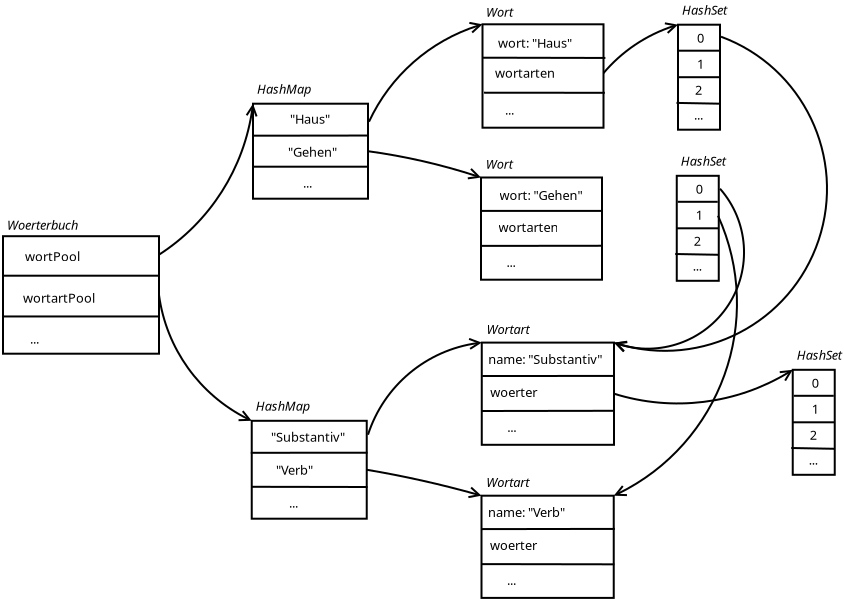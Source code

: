 <?xml version="1.0" encoding="UTF-8"?>
<dia:diagram xmlns:dia="http://www.lysator.liu.se/~alla/dia/">
  <dia:layer name="Background" visible="true">
    <dia:group>
      <dia:object type="Standard - Box" version="0" id="O0">
        <dia:attribute name="obj_pos">
          <dia:point val="2.6,13.746"/>
        </dia:attribute>
        <dia:attribute name="obj_bb">
          <dia:rectangle val="2.55,13.696;10.45,19.671"/>
        </dia:attribute>
        <dia:attribute name="elem_corner">
          <dia:point val="2.6,13.746"/>
        </dia:attribute>
        <dia:attribute name="elem_width">
          <dia:real val="7.8"/>
        </dia:attribute>
        <dia:attribute name="elem_height">
          <dia:real val="5.875"/>
        </dia:attribute>
        <dia:attribute name="show_background">
          <dia:boolean val="true"/>
        </dia:attribute>
      </dia:object>
      <dia:object type="Standard - Text" version="0" id="O1">
        <dia:attribute name="obj_pos">
          <dia:point val="3.7,14.996"/>
        </dia:attribute>
        <dia:attribute name="obj_bb">
          <dia:rectangle val="3.7,14.346;6.4,15.346"/>
        </dia:attribute>
        <dia:attribute name="text">
          <dia:composite type="text">
            <dia:attribute name="string">
              <dia:string>#wortPool#</dia:string>
            </dia:attribute>
            <dia:attribute name="font">
              <dia:font family="sans" style="0" name="Helvetica"/>
            </dia:attribute>
            <dia:attribute name="height">
              <dia:real val="0.8"/>
            </dia:attribute>
            <dia:attribute name="pos">
              <dia:point val="3.7,14.996"/>
            </dia:attribute>
            <dia:attribute name="color">
              <dia:color val="#000000"/>
            </dia:attribute>
            <dia:attribute name="alignment">
              <dia:enum val="0"/>
            </dia:attribute>
          </dia:composite>
        </dia:attribute>
      </dia:object>
      <dia:object type="Standard - Text" version="0" id="O2">
        <dia:attribute name="obj_pos">
          <dia:point val="3.6,17.071"/>
        </dia:attribute>
        <dia:attribute name="obj_bb">
          <dia:rectangle val="3.6,16.421;7.2,17.421"/>
        </dia:attribute>
        <dia:attribute name="text">
          <dia:composite type="text">
            <dia:attribute name="string">
              <dia:string>#wortartPool#</dia:string>
            </dia:attribute>
            <dia:attribute name="font">
              <dia:font family="sans" style="0" name="Helvetica"/>
            </dia:attribute>
            <dia:attribute name="height">
              <dia:real val="0.8"/>
            </dia:attribute>
            <dia:attribute name="pos">
              <dia:point val="3.6,17.071"/>
            </dia:attribute>
            <dia:attribute name="color">
              <dia:color val="#000000"/>
            </dia:attribute>
            <dia:attribute name="alignment">
              <dia:enum val="0"/>
            </dia:attribute>
          </dia:composite>
        </dia:attribute>
      </dia:object>
      <dia:object type="Standard - Text" version="0" id="O3">
        <dia:attribute name="obj_pos">
          <dia:point val="2.8,13.421"/>
        </dia:attribute>
        <dia:attribute name="obj_bb">
          <dia:rectangle val="2.8,12.771;6.7,13.771"/>
        </dia:attribute>
        <dia:attribute name="text">
          <dia:composite type="text">
            <dia:attribute name="string">
              <dia:string>#Woerterbuch#</dia:string>
            </dia:attribute>
            <dia:attribute name="font">
              <dia:font family="sans" style="8" name="Helvetica"/>
            </dia:attribute>
            <dia:attribute name="height">
              <dia:real val="0.8"/>
            </dia:attribute>
            <dia:attribute name="pos">
              <dia:point val="2.8,13.421"/>
            </dia:attribute>
            <dia:attribute name="color">
              <dia:color val="#000000"/>
            </dia:attribute>
            <dia:attribute name="alignment">
              <dia:enum val="0"/>
            </dia:attribute>
          </dia:composite>
        </dia:attribute>
      </dia:object>
      <dia:object type="Standard - Line" version="0" id="O4">
        <dia:attribute name="obj_pos">
          <dia:point val="2.65,15.721"/>
        </dia:attribute>
        <dia:attribute name="obj_bb">
          <dia:rectangle val="2.6,15.671;10.45,15.771"/>
        </dia:attribute>
        <dia:attribute name="conn_endpoints">
          <dia:point val="2.65,15.721"/>
          <dia:point val="10.4,15.721"/>
        </dia:attribute>
        <dia:attribute name="numcp">
          <dia:int val="1"/>
        </dia:attribute>
      </dia:object>
      <dia:object type="Standard - Line" version="0" id="O5">
        <dia:attribute name="obj_pos">
          <dia:point val="2.55,17.759"/>
        </dia:attribute>
        <dia:attribute name="obj_bb">
          <dia:rectangle val="2.5,17.709;10.4,17.809"/>
        </dia:attribute>
        <dia:attribute name="conn_endpoints">
          <dia:point val="2.55,17.759"/>
          <dia:point val="10.35,17.759"/>
        </dia:attribute>
        <dia:attribute name="numcp">
          <dia:int val="1"/>
        </dia:attribute>
      </dia:object>
      <dia:object type="Standard - Text" version="0" id="O6">
        <dia:attribute name="obj_pos">
          <dia:point val="3.95,19.121"/>
        </dia:attribute>
        <dia:attribute name="obj_bb">
          <dia:rectangle val="3.95,18.471;4.55,19.471"/>
        </dia:attribute>
        <dia:attribute name="text">
          <dia:composite type="text">
            <dia:attribute name="string">
              <dia:string>#...#</dia:string>
            </dia:attribute>
            <dia:attribute name="font">
              <dia:font family="sans" style="0" name="Helvetica"/>
            </dia:attribute>
            <dia:attribute name="height">
              <dia:real val="0.8"/>
            </dia:attribute>
            <dia:attribute name="pos">
              <dia:point val="3.95,19.121"/>
            </dia:attribute>
            <dia:attribute name="color">
              <dia:color val="#000000"/>
            </dia:attribute>
            <dia:attribute name="alignment">
              <dia:enum val="0"/>
            </dia:attribute>
          </dia:composite>
        </dia:attribute>
      </dia:object>
    </dia:group>
    <dia:object type="Standard - Box" version="0" id="O7">
      <dia:attribute name="obj_pos">
        <dia:point val="15.1,7.121"/>
      </dia:attribute>
      <dia:attribute name="obj_bb">
        <dia:rectangle val="15.05,7.071;20.9,11.921"/>
      </dia:attribute>
      <dia:attribute name="elem_corner">
        <dia:point val="15.1,7.121"/>
      </dia:attribute>
      <dia:attribute name="elem_width">
        <dia:real val="5.75"/>
      </dia:attribute>
      <dia:attribute name="elem_height">
        <dia:real val="4.75"/>
      </dia:attribute>
      <dia:attribute name="show_background">
        <dia:boolean val="true"/>
      </dia:attribute>
    </dia:object>
    <dia:object type="Standard - Line" version="0" id="O8">
      <dia:attribute name="obj_pos">
        <dia:point val="15.05,8.721"/>
      </dia:attribute>
      <dia:attribute name="obj_bb">
        <dia:rectangle val="15.0,8.663;20.933,8.771"/>
      </dia:attribute>
      <dia:attribute name="conn_endpoints">
        <dia:point val="15.05,8.721"/>
        <dia:point val="20.883,8.713"/>
      </dia:attribute>
      <dia:attribute name="numcp">
        <dia:int val="1"/>
      </dia:attribute>
    </dia:object>
    <dia:object type="Standard - Line" version="0" id="O9">
      <dia:attribute name="obj_pos">
        <dia:point val="15.1,10.271"/>
      </dia:attribute>
      <dia:attribute name="obj_bb">
        <dia:rectangle val="15.05,10.221;20.9,10.321"/>
      </dia:attribute>
      <dia:attribute name="conn_endpoints">
        <dia:point val="15.1,10.271"/>
        <dia:point val="20.85,10.271"/>
      </dia:attribute>
      <dia:attribute name="numcp">
        <dia:int val="1"/>
      </dia:attribute>
    </dia:object>
    <dia:object type="Standard - Text" version="0" id="O10">
      <dia:attribute name="obj_pos">
        <dia:point val="15.3,6.621"/>
      </dia:attribute>
      <dia:attribute name="obj_bb">
        <dia:rectangle val="15.3,5.971;18,6.971"/>
      </dia:attribute>
      <dia:attribute name="text">
        <dia:composite type="text">
          <dia:attribute name="string">
            <dia:string>#HashMap#</dia:string>
          </dia:attribute>
          <dia:attribute name="font">
            <dia:font family="sans" style="8" name="Helvetica"/>
          </dia:attribute>
          <dia:attribute name="height">
            <dia:real val="0.8"/>
          </dia:attribute>
          <dia:attribute name="pos">
            <dia:point val="15.3,6.621"/>
          </dia:attribute>
          <dia:attribute name="color">
            <dia:color val="#000000"/>
          </dia:attribute>
          <dia:attribute name="alignment">
            <dia:enum val="0"/>
          </dia:attribute>
        </dia:composite>
      </dia:attribute>
    </dia:object>
    <dia:object type="Standard - Arc" version="0" id="O11">
      <dia:attribute name="obj_pos">
        <dia:point val="10.4,14.671"/>
      </dia:attribute>
      <dia:attribute name="obj_bb">
        <dia:rectangle val="10.331,6.815;15.551,14.74"/>
      </dia:attribute>
      <dia:attribute name="conn_endpoints">
        <dia:point val="10.4,14.671"/>
        <dia:point val="15.1,7.121"/>
      </dia:attribute>
      <dia:attribute name="curve_distance">
        <dia:real val="1.0"/>
      </dia:attribute>
      <dia:attribute name="end_arrow">
        <dia:enum val="1"/>
      </dia:attribute>
      <dia:attribute name="end_arrow_length">
        <dia:real val="0.5"/>
      </dia:attribute>
      <dia:attribute name="end_arrow_width">
        <dia:real val="0.5"/>
      </dia:attribute>
      <dia:connections>
        <dia:connection handle="1" to="O7" connection="0"/>
      </dia:connections>
    </dia:object>
    <dia:object type="Standard - Arc" version="0" id="O12">
      <dia:attribute name="obj_pos">
        <dia:point val="20.85,9.496"/>
      </dia:attribute>
      <dia:attribute name="obj_bb">
        <dia:rectangle val="20.79,9.436;26.662,11.31"/>
      </dia:attribute>
      <dia:attribute name="conn_endpoints">
        <dia:point val="20.85,9.496"/>
        <dia:point val="26.5,10.811"/>
      </dia:attribute>
      <dia:attribute name="curve_distance">
        <dia:real val="-0.136"/>
      </dia:attribute>
      <dia:attribute name="end_arrow">
        <dia:enum val="1"/>
      </dia:attribute>
      <dia:attribute name="end_arrow_length">
        <dia:real val="0.5"/>
      </dia:attribute>
      <dia:attribute name="end_arrow_width">
        <dia:real val="0.5"/>
      </dia:attribute>
      <dia:connections>
        <dia:connection handle="0" to="O7" connection="4"/>
      </dia:connections>
    </dia:object>
    <dia:object type="Standard - Arc" version="0" id="O13">
      <dia:attribute name="obj_pos">
        <dia:point val="20.9,8.021"/>
      </dia:attribute>
      <dia:attribute name="obj_bb">
        <dia:rectangle val="20.829,2.739;26.939,8.092"/>
      </dia:attribute>
      <dia:attribute name="conn_endpoints">
        <dia:point val="20.9,8.021"/>
        <dia:point val="26.575,3.151"/>
      </dia:attribute>
      <dia:attribute name="curve_distance">
        <dia:real val="-0.811"/>
      </dia:attribute>
      <dia:attribute name="end_arrow">
        <dia:enum val="1"/>
      </dia:attribute>
      <dia:attribute name="end_arrow_length">
        <dia:real val="0.5"/>
      </dia:attribute>
      <dia:attribute name="end_arrow_width">
        <dia:real val="0.5"/>
      </dia:attribute>
      <dia:connections>
        <dia:connection handle="1" to="O19" connection="0"/>
      </dia:connections>
    </dia:object>
    <dia:object type="Standard - Arc" version="0" id="O14">
      <dia:attribute name="obj_pos">
        <dia:point val="10.4,16.684"/>
      </dia:attribute>
      <dia:attribute name="obj_bb">
        <dia:rectangle val="10.33,16.614;15.47,23.313"/>
      </dia:attribute>
      <dia:attribute name="conn_endpoints">
        <dia:point val="10.4,16.684"/>
        <dia:point val="15.037,22.976"/>
      </dia:attribute>
      <dia:attribute name="curve_distance">
        <dia:real val="1"/>
      </dia:attribute>
      <dia:attribute name="end_arrow">
        <dia:enum val="1"/>
      </dia:attribute>
      <dia:attribute name="end_arrow_length">
        <dia:real val="0.5"/>
      </dia:attribute>
      <dia:attribute name="end_arrow_width">
        <dia:real val="0.5"/>
      </dia:attribute>
    </dia:object>
    <dia:object type="Standard - Text" version="0" id="O15">
      <dia:attribute name="obj_pos">
        <dia:point val="16.95,8.121"/>
      </dia:attribute>
      <dia:attribute name="obj_bb">
        <dia:rectangle val="16.95,7.471;19.05,8.471"/>
      </dia:attribute>
      <dia:attribute name="text">
        <dia:composite type="text">
          <dia:attribute name="string">
            <dia:string>#"Haus"#</dia:string>
          </dia:attribute>
          <dia:attribute name="font">
            <dia:font family="sans" style="0" name="Helvetica"/>
          </dia:attribute>
          <dia:attribute name="height">
            <dia:real val="0.8"/>
          </dia:attribute>
          <dia:attribute name="pos">
            <dia:point val="16.95,8.121"/>
          </dia:attribute>
          <dia:attribute name="color">
            <dia:color val="#000000"/>
          </dia:attribute>
          <dia:attribute name="alignment">
            <dia:enum val="0"/>
          </dia:attribute>
        </dia:composite>
      </dia:attribute>
    </dia:object>
    <dia:object type="Standard - Text" version="0" id="O16">
      <dia:attribute name="obj_pos">
        <dia:point val="17.6,11.321"/>
      </dia:attribute>
      <dia:attribute name="obj_bb">
        <dia:rectangle val="17.6,10.671;18.2,11.671"/>
      </dia:attribute>
      <dia:attribute name="text">
        <dia:composite type="text">
          <dia:attribute name="string">
            <dia:string>#...#</dia:string>
          </dia:attribute>
          <dia:attribute name="font">
            <dia:font family="sans" style="0" name="Helvetica"/>
          </dia:attribute>
          <dia:attribute name="height">
            <dia:real val="0.8"/>
          </dia:attribute>
          <dia:attribute name="pos">
            <dia:point val="17.6,11.321"/>
          </dia:attribute>
          <dia:attribute name="color">
            <dia:color val="#000000"/>
          </dia:attribute>
          <dia:attribute name="alignment">
            <dia:enum val="0"/>
          </dia:attribute>
        </dia:composite>
      </dia:attribute>
    </dia:object>
    <dia:object type="Standard - Arc" version="0" id="O17">
      <dia:attribute name="obj_pos">
        <dia:point val="32.6,5.621"/>
      </dia:attribute>
      <dia:attribute name="obj_bb">
        <dia:rectangle val="32.531,2.725;36.665,5.69"/>
      </dia:attribute>
      <dia:attribute name="conn_endpoints">
        <dia:point val="32.6,5.621"/>
        <dia:point val="36.35,3.171"/>
      </dia:attribute>
      <dia:attribute name="curve_distance">
        <dia:real val="-0.332"/>
      </dia:attribute>
      <dia:attribute name="end_arrow">
        <dia:enum val="1"/>
      </dia:attribute>
      <dia:attribute name="end_arrow_length">
        <dia:real val="0.5"/>
      </dia:attribute>
      <dia:attribute name="end_arrow_width">
        <dia:real val="0.5"/>
      </dia:attribute>
    </dia:object>
    <dia:object type="Standard - Text" version="0" id="O18">
      <dia:attribute name="obj_pos">
        <dia:point val="16.85,9.771"/>
      </dia:attribute>
      <dia:attribute name="obj_bb">
        <dia:rectangle val="16.85,9.121;19.4,10.121"/>
      </dia:attribute>
      <dia:attribute name="text">
        <dia:composite type="text">
          <dia:attribute name="string">
            <dia:string>#"Gehen"#</dia:string>
          </dia:attribute>
          <dia:attribute name="font">
            <dia:font family="sans" style="0" name="Helvetica"/>
          </dia:attribute>
          <dia:attribute name="height">
            <dia:real val="0.8"/>
          </dia:attribute>
          <dia:attribute name="pos">
            <dia:point val="16.85,9.771"/>
          </dia:attribute>
          <dia:attribute name="color">
            <dia:color val="#000000"/>
          </dia:attribute>
          <dia:attribute name="alignment">
            <dia:enum val="0"/>
          </dia:attribute>
        </dia:composite>
      </dia:attribute>
    </dia:object>
    <dia:object type="Standard - Box" version="0" id="O19">
      <dia:attribute name="obj_pos">
        <dia:point val="26.575,3.151"/>
      </dia:attribute>
      <dia:attribute name="obj_bb">
        <dia:rectangle val="26.525,3.101;32.675,8.371"/>
      </dia:attribute>
      <dia:attribute name="elem_corner">
        <dia:point val="26.575,3.151"/>
      </dia:attribute>
      <dia:attribute name="elem_width">
        <dia:real val="6.05"/>
      </dia:attribute>
      <dia:attribute name="elem_height">
        <dia:real val="5.17"/>
      </dia:attribute>
      <dia:attribute name="show_background">
        <dia:boolean val="true"/>
      </dia:attribute>
    </dia:object>
    <dia:object type="Standard - Text" version="0" id="O20">
      <dia:attribute name="obj_pos">
        <dia:point val="27.35,4.321"/>
      </dia:attribute>
      <dia:attribute name="obj_bb">
        <dia:rectangle val="27.35,3.671;31.2,4.671"/>
      </dia:attribute>
      <dia:attribute name="text">
        <dia:composite type="text">
          <dia:attribute name="string">
            <dia:string>#wort: "Haus"#</dia:string>
          </dia:attribute>
          <dia:attribute name="font">
            <dia:font family="sans" style="0" name="Helvetica"/>
          </dia:attribute>
          <dia:attribute name="height">
            <dia:real val="0.8"/>
          </dia:attribute>
          <dia:attribute name="pos">
            <dia:point val="27.35,4.321"/>
          </dia:attribute>
          <dia:attribute name="color">
            <dia:color val="#000000"/>
          </dia:attribute>
          <dia:attribute name="alignment">
            <dia:enum val="0"/>
          </dia:attribute>
        </dia:composite>
      </dia:attribute>
    </dia:object>
    <dia:object type="Standard - Text" version="0" id="O21">
      <dia:attribute name="obj_pos">
        <dia:point val="27.2,5.821"/>
      </dia:attribute>
      <dia:attribute name="obj_bb">
        <dia:rectangle val="27.2,5.171;30.25,6.171"/>
      </dia:attribute>
      <dia:attribute name="text">
        <dia:composite type="text">
          <dia:attribute name="string">
            <dia:string>#wortarten#</dia:string>
          </dia:attribute>
          <dia:attribute name="font">
            <dia:font family="sans" style="0" name="Helvetica"/>
          </dia:attribute>
          <dia:attribute name="height">
            <dia:real val="0.8"/>
          </dia:attribute>
          <dia:attribute name="pos">
            <dia:point val="27.2,5.821"/>
          </dia:attribute>
          <dia:attribute name="color">
            <dia:color val="#000000"/>
          </dia:attribute>
          <dia:attribute name="alignment">
            <dia:enum val="0"/>
          </dia:attribute>
        </dia:composite>
      </dia:attribute>
    </dia:object>
    <dia:object type="Standard - Line" version="0" id="O22">
      <dia:attribute name="obj_pos">
        <dia:point val="26.6,4.821"/>
      </dia:attribute>
      <dia:attribute name="obj_bb">
        <dia:rectangle val="26.55,4.771;32.77,4.883"/>
      </dia:attribute>
      <dia:attribute name="conn_endpoints">
        <dia:point val="26.6,4.821"/>
        <dia:point val="32.72,4.833"/>
      </dia:attribute>
      <dia:attribute name="numcp">
        <dia:int val="1"/>
      </dia:attribute>
    </dia:object>
    <dia:object type="Standard - Line" version="0" id="O23">
      <dia:attribute name="obj_pos">
        <dia:point val="26.65,6.571"/>
      </dia:attribute>
      <dia:attribute name="obj_bb">
        <dia:rectangle val="26.6,6.521;32.742,6.626"/>
      </dia:attribute>
      <dia:attribute name="conn_endpoints">
        <dia:point val="26.65,6.571"/>
        <dia:point val="32.692,6.576"/>
      </dia:attribute>
      <dia:attribute name="numcp">
        <dia:int val="1"/>
      </dia:attribute>
    </dia:object>
    <dia:object type="Standard - Text" version="0" id="O24">
      <dia:attribute name="obj_pos">
        <dia:point val="27.7,7.671"/>
      </dia:attribute>
      <dia:attribute name="obj_bb">
        <dia:rectangle val="27.7,7.021;28.3,8.021"/>
      </dia:attribute>
      <dia:attribute name="text">
        <dia:composite type="text">
          <dia:attribute name="string">
            <dia:string>#...#</dia:string>
          </dia:attribute>
          <dia:attribute name="font">
            <dia:font family="sans" style="0" name="Helvetica"/>
          </dia:attribute>
          <dia:attribute name="height">
            <dia:real val="0.8"/>
          </dia:attribute>
          <dia:attribute name="pos">
            <dia:point val="27.7,7.671"/>
          </dia:attribute>
          <dia:attribute name="color">
            <dia:color val="#000000"/>
          </dia:attribute>
          <dia:attribute name="alignment">
            <dia:enum val="0"/>
          </dia:attribute>
        </dia:composite>
      </dia:attribute>
    </dia:object>
    <dia:object type="Standard - Text" version="0" id="O25">
      <dia:attribute name="obj_pos">
        <dia:point val="26.75,2.771"/>
      </dia:attribute>
      <dia:attribute name="obj_bb">
        <dia:rectangle val="26.75,2.121;28.2,3.121"/>
      </dia:attribute>
      <dia:attribute name="text">
        <dia:composite type="text">
          <dia:attribute name="string">
            <dia:string>#Wort#</dia:string>
          </dia:attribute>
          <dia:attribute name="font">
            <dia:font family="sans" style="8" name="Helvetica"/>
          </dia:attribute>
          <dia:attribute name="height">
            <dia:real val="0.8"/>
          </dia:attribute>
          <dia:attribute name="pos">
            <dia:point val="26.75,2.771"/>
          </dia:attribute>
          <dia:attribute name="color">
            <dia:color val="#000000"/>
          </dia:attribute>
          <dia:attribute name="alignment">
            <dia:enum val="0"/>
          </dia:attribute>
        </dia:composite>
      </dia:attribute>
    </dia:object>
    <dia:group>
      <dia:group>
        <dia:object type="Standard - Box" version="0" id="O26">
          <dia:attribute name="obj_pos">
            <dia:point val="36.35,3.171"/>
          </dia:attribute>
          <dia:attribute name="obj_bb">
            <dia:rectangle val="36.3,3.121;38.5,8.471"/>
          </dia:attribute>
          <dia:attribute name="elem_corner">
            <dia:point val="36.35,3.171"/>
          </dia:attribute>
          <dia:attribute name="elem_width">
            <dia:real val="2.1"/>
          </dia:attribute>
          <dia:attribute name="elem_height">
            <dia:real val="5.25"/>
          </dia:attribute>
          <dia:attribute name="show_background">
            <dia:boolean val="true"/>
          </dia:attribute>
        </dia:object>
        <dia:object type="Standard - Line" version="0" id="O27">
          <dia:attribute name="obj_pos">
            <dia:point val="36.4,4.471"/>
          </dia:attribute>
          <dia:attribute name="obj_bb">
            <dia:rectangle val="36.35,4.421;38.45,4.521"/>
          </dia:attribute>
          <dia:attribute name="conn_endpoints">
            <dia:point val="36.4,4.471"/>
            <dia:point val="38.4,4.471"/>
          </dia:attribute>
          <dia:attribute name="numcp">
            <dia:int val="1"/>
          </dia:attribute>
        </dia:object>
        <dia:object type="Standard - Line" version="0" id="O28">
          <dia:attribute name="obj_pos">
            <dia:point val="36.35,5.796"/>
          </dia:attribute>
          <dia:attribute name="obj_bb">
            <dia:rectangle val="36.3,5.746;38.5,5.846"/>
          </dia:attribute>
          <dia:attribute name="conn_endpoints">
            <dia:point val="36.35,5.796"/>
            <dia:point val="38.45,5.796"/>
          </dia:attribute>
          <dia:attribute name="numcp">
            <dia:int val="1"/>
          </dia:attribute>
          <dia:connections>
            <dia:connection handle="0" to="O26" connection="3"/>
            <dia:connection handle="1" to="O26" connection="4"/>
          </dia:connections>
        </dia:object>
        <dia:object type="Standard - Line" version="0" id="O29">
          <dia:attribute name="obj_pos">
            <dia:point val="36.275,7.081"/>
          </dia:attribute>
          <dia:attribute name="obj_bb">
            <dia:rectangle val="36.224,7.03;38.501,7.172"/>
          </dia:attribute>
          <dia:attribute name="conn_endpoints">
            <dia:point val="36.275,7.081"/>
            <dia:point val="38.45,7.121"/>
          </dia:attribute>
          <dia:attribute name="numcp">
            <dia:int val="1"/>
          </dia:attribute>
        </dia:object>
        <dia:object type="Standard - Text" version="0" id="O30">
          <dia:attribute name="obj_pos">
            <dia:point val="37.3,4.071"/>
          </dia:attribute>
          <dia:attribute name="obj_bb">
            <dia:rectangle val="37.3,3.421;37.7,4.421"/>
          </dia:attribute>
          <dia:attribute name="text">
            <dia:composite type="text">
              <dia:attribute name="string">
                <dia:string>#0#</dia:string>
              </dia:attribute>
              <dia:attribute name="font">
                <dia:font family="sans" style="0" name="Helvetica"/>
              </dia:attribute>
              <dia:attribute name="height">
                <dia:real val="0.8"/>
              </dia:attribute>
              <dia:attribute name="pos">
                <dia:point val="37.3,4.071"/>
              </dia:attribute>
              <dia:attribute name="color">
                <dia:color val="#000000"/>
              </dia:attribute>
              <dia:attribute name="alignment">
                <dia:enum val="0"/>
              </dia:attribute>
            </dia:composite>
          </dia:attribute>
        </dia:object>
        <dia:object type="Standard - Text" version="0" id="O31">
          <dia:attribute name="obj_pos">
            <dia:point val="37.3,5.371"/>
          </dia:attribute>
          <dia:attribute name="obj_bb">
            <dia:rectangle val="37.3,4.721;37.7,5.721"/>
          </dia:attribute>
          <dia:attribute name="text">
            <dia:composite type="text">
              <dia:attribute name="string">
                <dia:string>#1#</dia:string>
              </dia:attribute>
              <dia:attribute name="font">
                <dia:font family="sans" style="0" name="Helvetica"/>
              </dia:attribute>
              <dia:attribute name="height">
                <dia:real val="0.8"/>
              </dia:attribute>
              <dia:attribute name="pos">
                <dia:point val="37.3,5.371"/>
              </dia:attribute>
              <dia:attribute name="color">
                <dia:color val="#000000"/>
              </dia:attribute>
              <dia:attribute name="alignment">
                <dia:enum val="0"/>
              </dia:attribute>
            </dia:composite>
          </dia:attribute>
        </dia:object>
        <dia:object type="Standard - Text" version="0" id="O32">
          <dia:attribute name="obj_pos">
            <dia:point val="37.2,6.671"/>
          </dia:attribute>
          <dia:attribute name="obj_bb">
            <dia:rectangle val="37.2,6.021;37.6,7.021"/>
          </dia:attribute>
          <dia:attribute name="text">
            <dia:composite type="text">
              <dia:attribute name="string">
                <dia:string>#2#</dia:string>
              </dia:attribute>
              <dia:attribute name="font">
                <dia:font family="sans" style="0" name="Helvetica"/>
              </dia:attribute>
              <dia:attribute name="height">
                <dia:real val="0.8"/>
              </dia:attribute>
              <dia:attribute name="pos">
                <dia:point val="37.2,6.671"/>
              </dia:attribute>
              <dia:attribute name="color">
                <dia:color val="#000000"/>
              </dia:attribute>
              <dia:attribute name="alignment">
                <dia:enum val="0"/>
              </dia:attribute>
            </dia:composite>
          </dia:attribute>
        </dia:object>
        <dia:object type="Standard - Text" version="0" id="O33">
          <dia:attribute name="obj_pos">
            <dia:point val="37.15,7.921"/>
          </dia:attribute>
          <dia:attribute name="obj_bb">
            <dia:rectangle val="37.15,7.271;37.75,8.271"/>
          </dia:attribute>
          <dia:attribute name="text">
            <dia:composite type="text">
              <dia:attribute name="string">
                <dia:string>#...#</dia:string>
              </dia:attribute>
              <dia:attribute name="font">
                <dia:font family="sans" style="0" name="Helvetica"/>
              </dia:attribute>
              <dia:attribute name="height">
                <dia:real val="0.8"/>
              </dia:attribute>
              <dia:attribute name="pos">
                <dia:point val="37.15,7.921"/>
              </dia:attribute>
              <dia:attribute name="color">
                <dia:color val="#000000"/>
              </dia:attribute>
              <dia:attribute name="alignment">
                <dia:enum val="0"/>
              </dia:attribute>
            </dia:composite>
          </dia:attribute>
        </dia:object>
      </dia:group>
      <dia:object type="Standard - Text" version="0" id="O34">
        <dia:attribute name="obj_pos">
          <dia:point val="36.55,2.671"/>
        </dia:attribute>
        <dia:attribute name="obj_bb">
          <dia:rectangle val="36.55,2.021;39,3.021"/>
        </dia:attribute>
        <dia:attribute name="text">
          <dia:composite type="text">
            <dia:attribute name="string">
              <dia:string>#HashSet#</dia:string>
            </dia:attribute>
            <dia:attribute name="font">
              <dia:font family="sans" style="8" name="Helvetica"/>
            </dia:attribute>
            <dia:attribute name="height">
              <dia:real val="0.8"/>
            </dia:attribute>
            <dia:attribute name="pos">
              <dia:point val="36.55,2.671"/>
            </dia:attribute>
            <dia:attribute name="color">
              <dia:color val="#000000"/>
            </dia:attribute>
            <dia:attribute name="alignment">
              <dia:enum val="0"/>
            </dia:attribute>
          </dia:composite>
        </dia:attribute>
      </dia:object>
    </dia:group>
    <dia:object type="Standard - Box" version="0" id="O35">
      <dia:attribute name="obj_pos">
        <dia:point val="15.037,22.976"/>
      </dia:attribute>
      <dia:attribute name="obj_bb">
        <dia:rectangle val="14.988,22.926;20.837,27.921"/>
      </dia:attribute>
      <dia:attribute name="elem_corner">
        <dia:point val="15.037,22.976"/>
      </dia:attribute>
      <dia:attribute name="elem_width">
        <dia:real val="5.75"/>
      </dia:attribute>
      <dia:attribute name="elem_height">
        <dia:real val="4.895"/>
      </dia:attribute>
      <dia:attribute name="show_background">
        <dia:boolean val="true"/>
      </dia:attribute>
    </dia:object>
    <dia:object type="Standard - Line" version="0" id="O36">
      <dia:attribute name="obj_pos">
        <dia:point val="14.988,24.576"/>
      </dia:attribute>
      <dia:attribute name="obj_bb">
        <dia:rectangle val="14.938,24.521;20.877,24.626"/>
      </dia:attribute>
      <dia:attribute name="conn_endpoints">
        <dia:point val="14.988,24.576"/>
        <dia:point val="20.827,24.571"/>
      </dia:attribute>
      <dia:attribute name="numcp">
        <dia:int val="1"/>
      </dia:attribute>
    </dia:object>
    <dia:object type="Standard - Line" version="0" id="O37">
      <dia:attribute name="obj_pos">
        <dia:point val="15.037,26.276"/>
      </dia:attribute>
      <dia:attribute name="obj_bb">
        <dia:rectangle val="14.987,26.226;20.877,26.336"/>
      </dia:attribute>
      <dia:attribute name="conn_endpoints">
        <dia:point val="15.037,26.276"/>
        <dia:point val="20.827,26.286"/>
      </dia:attribute>
      <dia:attribute name="numcp">
        <dia:int val="1"/>
      </dia:attribute>
    </dia:object>
    <dia:object type="Standard - Text" version="0" id="O38">
      <dia:attribute name="obj_pos">
        <dia:point val="15.238,22.476"/>
      </dia:attribute>
      <dia:attribute name="obj_bb">
        <dia:rectangle val="15.238,21.826;17.938,22.826"/>
      </dia:attribute>
      <dia:attribute name="text">
        <dia:composite type="text">
          <dia:attribute name="string">
            <dia:string>#HashMap#</dia:string>
          </dia:attribute>
          <dia:attribute name="font">
            <dia:font family="sans" style="8" name="Helvetica"/>
          </dia:attribute>
          <dia:attribute name="height">
            <dia:real val="0.8"/>
          </dia:attribute>
          <dia:attribute name="pos">
            <dia:point val="15.238,22.476"/>
          </dia:attribute>
          <dia:attribute name="color">
            <dia:color val="#000000"/>
          </dia:attribute>
          <dia:attribute name="alignment">
            <dia:enum val="0"/>
          </dia:attribute>
        </dia:composite>
      </dia:attribute>
    </dia:object>
    <dia:object type="Standard - Text" version="0" id="O39">
      <dia:attribute name="obj_pos">
        <dia:point val="16,24.021"/>
      </dia:attribute>
      <dia:attribute name="obj_bb">
        <dia:rectangle val="16,23.371;19.8,24.371"/>
      </dia:attribute>
      <dia:attribute name="text">
        <dia:composite type="text">
          <dia:attribute name="string">
            <dia:string>#"Substantiv"#</dia:string>
          </dia:attribute>
          <dia:attribute name="font">
            <dia:font family="sans" style="0" name="Helvetica"/>
          </dia:attribute>
          <dia:attribute name="height">
            <dia:real val="0.8"/>
          </dia:attribute>
          <dia:attribute name="pos">
            <dia:point val="16,24.021"/>
          </dia:attribute>
          <dia:attribute name="color">
            <dia:color val="#000000"/>
          </dia:attribute>
          <dia:attribute name="alignment">
            <dia:enum val="0"/>
          </dia:attribute>
        </dia:composite>
      </dia:attribute>
    </dia:object>
    <dia:object type="Standard - Text" version="0" id="O40">
      <dia:attribute name="obj_pos">
        <dia:point val="16.25,25.671"/>
      </dia:attribute>
      <dia:attribute name="obj_bb">
        <dia:rectangle val="16.25,25.021;18.15,26.021"/>
      </dia:attribute>
      <dia:attribute name="text">
        <dia:composite type="text">
          <dia:attribute name="string">
            <dia:string>#"Verb"#</dia:string>
          </dia:attribute>
          <dia:attribute name="font">
            <dia:font family="sans" style="0" name="Helvetica"/>
          </dia:attribute>
          <dia:attribute name="height">
            <dia:real val="0.8"/>
          </dia:attribute>
          <dia:attribute name="pos">
            <dia:point val="16.25,25.671"/>
          </dia:attribute>
          <dia:attribute name="color">
            <dia:color val="#000000"/>
          </dia:attribute>
          <dia:attribute name="alignment">
            <dia:enum val="0"/>
          </dia:attribute>
        </dia:composite>
      </dia:attribute>
    </dia:object>
    <dia:object type="Standard - Text" version="0" id="O41">
      <dia:attribute name="obj_pos">
        <dia:point val="16.9,27.321"/>
      </dia:attribute>
      <dia:attribute name="obj_bb">
        <dia:rectangle val="16.9,26.671;17.5,27.671"/>
      </dia:attribute>
      <dia:attribute name="text">
        <dia:composite type="text">
          <dia:attribute name="string">
            <dia:string>#...#</dia:string>
          </dia:attribute>
          <dia:attribute name="font">
            <dia:font family="sans" style="0" name="Helvetica"/>
          </dia:attribute>
          <dia:attribute name="height">
            <dia:real val="0.8"/>
          </dia:attribute>
          <dia:attribute name="pos">
            <dia:point val="16.9,27.321"/>
          </dia:attribute>
          <dia:attribute name="color">
            <dia:color val="#000000"/>
          </dia:attribute>
          <dia:attribute name="alignment">
            <dia:enum val="0"/>
          </dia:attribute>
        </dia:composite>
      </dia:attribute>
    </dia:object>
    <dia:object type="Standard - Box" version="0" id="O42">
      <dia:attribute name="obj_pos">
        <dia:point val="26.5,10.811"/>
      </dia:attribute>
      <dia:attribute name="obj_bb">
        <dia:rectangle val="26.45,10.761;32.6,15.971"/>
      </dia:attribute>
      <dia:attribute name="elem_corner">
        <dia:point val="26.5,10.811"/>
      </dia:attribute>
      <dia:attribute name="elem_width">
        <dia:real val="6.05"/>
      </dia:attribute>
      <dia:attribute name="elem_height">
        <dia:real val="5.11"/>
      </dia:attribute>
      <dia:attribute name="show_background">
        <dia:boolean val="true"/>
      </dia:attribute>
    </dia:object>
    <dia:object type="Standard - Text" version="0" id="O43">
      <dia:attribute name="obj_pos">
        <dia:point val="27.375,13.531"/>
      </dia:attribute>
      <dia:attribute name="obj_bb">
        <dia:rectangle val="27.375,12.881;30.425,13.881"/>
      </dia:attribute>
      <dia:attribute name="text">
        <dia:composite type="text">
          <dia:attribute name="string">
            <dia:string>#wortarten#</dia:string>
          </dia:attribute>
          <dia:attribute name="font">
            <dia:font family="sans" style="0" name="Helvetica"/>
          </dia:attribute>
          <dia:attribute name="height">
            <dia:real val="0.8"/>
          </dia:attribute>
          <dia:attribute name="pos">
            <dia:point val="27.375,13.531"/>
          </dia:attribute>
          <dia:attribute name="color">
            <dia:color val="#000000"/>
          </dia:attribute>
          <dia:attribute name="alignment">
            <dia:enum val="0"/>
          </dia:attribute>
        </dia:composite>
      </dia:attribute>
    </dia:object>
    <dia:object type="Standard - Line" version="0" id="O44">
      <dia:attribute name="obj_pos">
        <dia:point val="26.525,12.481"/>
      </dia:attribute>
      <dia:attribute name="obj_bb">
        <dia:rectangle val="26.475,12.431;32.601,12.531"/>
      </dia:attribute>
      <dia:attribute name="conn_endpoints">
        <dia:point val="26.525,12.481"/>
        <dia:point val="32.551,12.481"/>
      </dia:attribute>
      <dia:attribute name="numcp">
        <dia:int val="1"/>
      </dia:attribute>
    </dia:object>
    <dia:object type="Standard - Line" version="0" id="O45">
      <dia:attribute name="obj_pos">
        <dia:point val="26.475,14.231"/>
      </dia:attribute>
      <dia:attribute name="obj_bb">
        <dia:rectangle val="26.425,14.174;32.63,14.281"/>
      </dia:attribute>
      <dia:attribute name="conn_endpoints">
        <dia:point val="26.475,14.231"/>
        <dia:point val="32.58,14.224"/>
      </dia:attribute>
      <dia:attribute name="numcp">
        <dia:int val="1"/>
      </dia:attribute>
    </dia:object>
    <dia:object type="Standard - Text" version="0" id="O46">
      <dia:attribute name="obj_pos">
        <dia:point val="27.775,15.281"/>
      </dia:attribute>
      <dia:attribute name="obj_bb">
        <dia:rectangle val="27.775,14.631;28.375,15.631"/>
      </dia:attribute>
      <dia:attribute name="text">
        <dia:composite type="text">
          <dia:attribute name="string">
            <dia:string>#...#</dia:string>
          </dia:attribute>
          <dia:attribute name="font">
            <dia:font family="sans" style="0" name="Helvetica"/>
          </dia:attribute>
          <dia:attribute name="height">
            <dia:real val="0.8"/>
          </dia:attribute>
          <dia:attribute name="pos">
            <dia:point val="27.775,15.281"/>
          </dia:attribute>
          <dia:attribute name="color">
            <dia:color val="#000000"/>
          </dia:attribute>
          <dia:attribute name="alignment">
            <dia:enum val="0"/>
          </dia:attribute>
        </dia:composite>
      </dia:attribute>
    </dia:object>
    <dia:object type="Standard - Text" version="0" id="O47">
      <dia:attribute name="obj_pos">
        <dia:point val="27.425,11.931"/>
      </dia:attribute>
      <dia:attribute name="obj_bb">
        <dia:rectangle val="27.425,11.281;31.725,12.281"/>
      </dia:attribute>
      <dia:attribute name="text">
        <dia:composite type="text">
          <dia:attribute name="string">
            <dia:string>#wort: "Gehen"#</dia:string>
          </dia:attribute>
          <dia:attribute name="font">
            <dia:font family="sans" style="0" name="Helvetica"/>
          </dia:attribute>
          <dia:attribute name="height">
            <dia:real val="0.8"/>
          </dia:attribute>
          <dia:attribute name="pos">
            <dia:point val="27.425,11.931"/>
          </dia:attribute>
          <dia:attribute name="color">
            <dia:color val="#000000"/>
          </dia:attribute>
          <dia:attribute name="alignment">
            <dia:enum val="0"/>
          </dia:attribute>
        </dia:composite>
      </dia:attribute>
    </dia:object>
    <dia:object type="Standard - Text" version="0" id="O48">
      <dia:attribute name="obj_pos">
        <dia:point val="26.738,10.376"/>
      </dia:attribute>
      <dia:attribute name="obj_bb">
        <dia:rectangle val="26.738,9.726;28.188,10.726"/>
      </dia:attribute>
      <dia:attribute name="text">
        <dia:composite type="text">
          <dia:attribute name="string">
            <dia:string>#Wort#</dia:string>
          </dia:attribute>
          <dia:attribute name="font">
            <dia:font family="sans" style="8" name="Helvetica"/>
          </dia:attribute>
          <dia:attribute name="height">
            <dia:real val="0.8"/>
          </dia:attribute>
          <dia:attribute name="pos">
            <dia:point val="26.738,10.376"/>
          </dia:attribute>
          <dia:attribute name="color">
            <dia:color val="#000000"/>
          </dia:attribute>
          <dia:attribute name="alignment">
            <dia:enum val="0"/>
          </dia:attribute>
        </dia:composite>
      </dia:attribute>
    </dia:object>
    <dia:object type="Standard - Box" version="0" id="O49">
      <dia:attribute name="obj_pos">
        <dia:point val="26.538,19.066"/>
      </dia:attribute>
      <dia:attribute name="obj_bb">
        <dia:rectangle val="26.488,19.016;33.2,24.226"/>
      </dia:attribute>
      <dia:attribute name="elem_corner">
        <dia:point val="26.538,19.066"/>
      </dia:attribute>
      <dia:attribute name="elem_width">
        <dia:real val="6.612"/>
      </dia:attribute>
      <dia:attribute name="elem_height">
        <dia:real val="5.11"/>
      </dia:attribute>
      <dia:attribute name="show_background">
        <dia:boolean val="true"/>
      </dia:attribute>
    </dia:object>
    <dia:object type="Standard - Text" version="0" id="O50">
      <dia:attribute name="obj_pos">
        <dia:point val="26.962,21.786"/>
      </dia:attribute>
      <dia:attribute name="obj_bb">
        <dia:rectangle val="26.962,21.136;29.363,22.136"/>
      </dia:attribute>
      <dia:attribute name="text">
        <dia:composite type="text">
          <dia:attribute name="string">
            <dia:string>#woerter#</dia:string>
          </dia:attribute>
          <dia:attribute name="font">
            <dia:font family="sans" style="0" name="Helvetica"/>
          </dia:attribute>
          <dia:attribute name="height">
            <dia:real val="0.8"/>
          </dia:attribute>
          <dia:attribute name="pos">
            <dia:point val="26.962,21.786"/>
          </dia:attribute>
          <dia:attribute name="color">
            <dia:color val="#000000"/>
          </dia:attribute>
          <dia:attribute name="alignment">
            <dia:enum val="0"/>
          </dia:attribute>
        </dia:composite>
      </dia:attribute>
    </dia:object>
    <dia:object type="Standard - Line" version="0" id="O51">
      <dia:attribute name="obj_pos">
        <dia:point val="26.562,20.736"/>
      </dia:attribute>
      <dia:attribute name="obj_bb">
        <dia:rectangle val="26.512,20.683;33.22,20.786"/>
      </dia:attribute>
      <dia:attribute name="conn_endpoints">
        <dia:point val="26.562,20.736"/>
        <dia:point val="33.17,20.733"/>
      </dia:attribute>
      <dia:attribute name="numcp">
        <dia:int val="1"/>
      </dia:attribute>
    </dia:object>
    <dia:object type="Standard - Line" version="0" id="O52">
      <dia:attribute name="obj_pos">
        <dia:point val="26.512,22.486"/>
      </dia:attribute>
      <dia:attribute name="obj_bb">
        <dia:rectangle val="26.462,22.426;33.22,22.536"/>
      </dia:attribute>
      <dia:attribute name="conn_endpoints">
        <dia:point val="26.512,22.486"/>
        <dia:point val="33.17,22.476"/>
      </dia:attribute>
      <dia:attribute name="numcp">
        <dia:int val="1"/>
      </dia:attribute>
    </dia:object>
    <dia:object type="Standard - Text" version="0" id="O53">
      <dia:attribute name="obj_pos">
        <dia:point val="27.812,23.536"/>
      </dia:attribute>
      <dia:attribute name="obj_bb">
        <dia:rectangle val="27.812,22.886;28.413,23.886"/>
      </dia:attribute>
      <dia:attribute name="text">
        <dia:composite type="text">
          <dia:attribute name="string">
            <dia:string>#...#</dia:string>
          </dia:attribute>
          <dia:attribute name="font">
            <dia:font family="sans" style="0" name="Helvetica"/>
          </dia:attribute>
          <dia:attribute name="height">
            <dia:real val="0.8"/>
          </dia:attribute>
          <dia:attribute name="pos">
            <dia:point val="27.812,23.536"/>
          </dia:attribute>
          <dia:attribute name="color">
            <dia:color val="#000000"/>
          </dia:attribute>
          <dia:attribute name="alignment">
            <dia:enum val="0"/>
          </dia:attribute>
        </dia:composite>
      </dia:attribute>
    </dia:object>
    <dia:object type="Standard - Text" version="0" id="O54">
      <dia:attribute name="obj_pos">
        <dia:point val="26.863,20.136"/>
      </dia:attribute>
      <dia:attribute name="obj_bb">
        <dia:rectangle val="26.863,19.486;32.812,20.486"/>
      </dia:attribute>
      <dia:attribute name="text">
        <dia:composite type="text">
          <dia:attribute name="string">
            <dia:string>#name: "Substantiv"#</dia:string>
          </dia:attribute>
          <dia:attribute name="font">
            <dia:font family="sans" style="0" name="Helvetica"/>
          </dia:attribute>
          <dia:attribute name="height">
            <dia:real val="0.8"/>
          </dia:attribute>
          <dia:attribute name="pos">
            <dia:point val="26.863,20.136"/>
          </dia:attribute>
          <dia:attribute name="color">
            <dia:color val="#000000"/>
          </dia:attribute>
          <dia:attribute name="alignment">
            <dia:enum val="0"/>
          </dia:attribute>
        </dia:composite>
      </dia:attribute>
    </dia:object>
    <dia:object type="Standard - Text" version="0" id="O55">
      <dia:attribute name="obj_pos">
        <dia:point val="26.775,18.631"/>
      </dia:attribute>
      <dia:attribute name="obj_bb">
        <dia:rectangle val="26.775,17.981;29.075,18.981"/>
      </dia:attribute>
      <dia:attribute name="text">
        <dia:composite type="text">
          <dia:attribute name="string">
            <dia:string>#Wortart#</dia:string>
          </dia:attribute>
          <dia:attribute name="font">
            <dia:font family="sans" style="8" name="Helvetica"/>
          </dia:attribute>
          <dia:attribute name="height">
            <dia:real val="0.8"/>
          </dia:attribute>
          <dia:attribute name="pos">
            <dia:point val="26.775,18.631"/>
          </dia:attribute>
          <dia:attribute name="color">
            <dia:color val="#000000"/>
          </dia:attribute>
          <dia:attribute name="alignment">
            <dia:enum val="0"/>
          </dia:attribute>
        </dia:composite>
      </dia:attribute>
    </dia:object>
    <dia:object type="Standard - Box" version="0" id="O56">
      <dia:attribute name="obj_pos">
        <dia:point val="26.525,26.721"/>
      </dia:attribute>
      <dia:attribute name="obj_bb">
        <dia:rectangle val="26.475,26.671;33.188,31.881"/>
      </dia:attribute>
      <dia:attribute name="elem_corner">
        <dia:point val="26.525,26.721"/>
      </dia:attribute>
      <dia:attribute name="elem_width">
        <dia:real val="6.612"/>
      </dia:attribute>
      <dia:attribute name="elem_height">
        <dia:real val="5.11"/>
      </dia:attribute>
      <dia:attribute name="show_background">
        <dia:boolean val="true"/>
      </dia:attribute>
    </dia:object>
    <dia:object type="Standard - Text" version="0" id="O57">
      <dia:attribute name="obj_pos">
        <dia:point val="26.95,29.441"/>
      </dia:attribute>
      <dia:attribute name="obj_bb">
        <dia:rectangle val="26.95,28.791;29.35,29.791"/>
      </dia:attribute>
      <dia:attribute name="text">
        <dia:composite type="text">
          <dia:attribute name="string">
            <dia:string>#woerter#</dia:string>
          </dia:attribute>
          <dia:attribute name="font">
            <dia:font family="sans" style="0" name="Helvetica"/>
          </dia:attribute>
          <dia:attribute name="height">
            <dia:real val="0.8"/>
          </dia:attribute>
          <dia:attribute name="pos">
            <dia:point val="26.95,29.441"/>
          </dia:attribute>
          <dia:attribute name="color">
            <dia:color val="#000000"/>
          </dia:attribute>
          <dia:attribute name="alignment">
            <dia:enum val="0"/>
          </dia:attribute>
        </dia:composite>
      </dia:attribute>
    </dia:object>
    <dia:object type="Standard - Line" version="0" id="O58">
      <dia:attribute name="obj_pos">
        <dia:point val="26.55,28.391"/>
      </dia:attribute>
      <dia:attribute name="obj_bb">
        <dia:rectangle val="26.5,28.331;33.248,28.441"/>
      </dia:attribute>
      <dia:attribute name="conn_endpoints">
        <dia:point val="26.55,28.391"/>
        <dia:point val="33.198,28.381"/>
      </dia:attribute>
      <dia:attribute name="numcp">
        <dia:int val="1"/>
      </dia:attribute>
    </dia:object>
    <dia:object type="Standard - Line" version="0" id="O59">
      <dia:attribute name="obj_pos">
        <dia:point val="26.5,30.141"/>
      </dia:attribute>
      <dia:attribute name="obj_bb">
        <dia:rectangle val="26.45,30.091;33.22,30.202"/>
      </dia:attribute>
      <dia:attribute name="conn_endpoints">
        <dia:point val="26.5,30.141"/>
        <dia:point val="33.17,30.152"/>
      </dia:attribute>
      <dia:attribute name="numcp">
        <dia:int val="1"/>
      </dia:attribute>
    </dia:object>
    <dia:object type="Standard - Text" version="0" id="O60">
      <dia:attribute name="obj_pos">
        <dia:point val="27.8,31.191"/>
      </dia:attribute>
      <dia:attribute name="obj_bb">
        <dia:rectangle val="27.8,30.541;28.4,31.541"/>
      </dia:attribute>
      <dia:attribute name="text">
        <dia:composite type="text">
          <dia:attribute name="string">
            <dia:string>#...#</dia:string>
          </dia:attribute>
          <dia:attribute name="font">
            <dia:font family="sans" style="0" name="Helvetica"/>
          </dia:attribute>
          <dia:attribute name="height">
            <dia:real val="0.8"/>
          </dia:attribute>
          <dia:attribute name="pos">
            <dia:point val="27.8,31.191"/>
          </dia:attribute>
          <dia:attribute name="color">
            <dia:color val="#000000"/>
          </dia:attribute>
          <dia:attribute name="alignment">
            <dia:enum val="0"/>
          </dia:attribute>
        </dia:composite>
      </dia:attribute>
    </dia:object>
    <dia:object type="Standard - Text" version="0" id="O61">
      <dia:attribute name="obj_pos">
        <dia:point val="26.85,27.791"/>
      </dia:attribute>
      <dia:attribute name="obj_bb">
        <dia:rectangle val="26.85,27.141;30.9,28.141"/>
      </dia:attribute>
      <dia:attribute name="text">
        <dia:composite type="text">
          <dia:attribute name="string">
            <dia:string>#name: "Verb"#</dia:string>
          </dia:attribute>
          <dia:attribute name="font">
            <dia:font family="sans" style="0" name="Helvetica"/>
          </dia:attribute>
          <dia:attribute name="height">
            <dia:real val="0.8"/>
          </dia:attribute>
          <dia:attribute name="pos">
            <dia:point val="26.85,27.791"/>
          </dia:attribute>
          <dia:attribute name="color">
            <dia:color val="#000000"/>
          </dia:attribute>
          <dia:attribute name="alignment">
            <dia:enum val="0"/>
          </dia:attribute>
        </dia:composite>
      </dia:attribute>
    </dia:object>
    <dia:object type="Standard - Text" version="0" id="O62">
      <dia:attribute name="obj_pos">
        <dia:point val="26.762,26.286"/>
      </dia:attribute>
      <dia:attribute name="obj_bb">
        <dia:rectangle val="26.762,25.636;29.062,26.636"/>
      </dia:attribute>
      <dia:attribute name="text">
        <dia:composite type="text">
          <dia:attribute name="string">
            <dia:string>#Wortart#</dia:string>
          </dia:attribute>
          <dia:attribute name="font">
            <dia:font family="sans" style="8" name="Helvetica"/>
          </dia:attribute>
          <dia:attribute name="height">
            <dia:real val="0.8"/>
          </dia:attribute>
          <dia:attribute name="pos">
            <dia:point val="26.762,26.286"/>
          </dia:attribute>
          <dia:attribute name="color">
            <dia:color val="#000000"/>
          </dia:attribute>
          <dia:attribute name="alignment">
            <dia:enum val="0"/>
          </dia:attribute>
        </dia:composite>
      </dia:attribute>
    </dia:object>
    <dia:object type="Standard - Arc" version="0" id="O63">
      <dia:attribute name="obj_pos">
        <dia:point val="20.85,23.671"/>
      </dia:attribute>
      <dia:attribute name="obj_bb">
        <dia:rectangle val="20.78,18.646;26.891,23.742"/>
      </dia:attribute>
      <dia:attribute name="conn_endpoints">
        <dia:point val="20.85,23.671"/>
        <dia:point val="26.538,19.066"/>
      </dia:attribute>
      <dia:attribute name="curve_distance">
        <dia:real val="-1.086"/>
      </dia:attribute>
      <dia:attribute name="end_arrow">
        <dia:enum val="1"/>
      </dia:attribute>
      <dia:attribute name="end_arrow_length">
        <dia:real val="0.5"/>
      </dia:attribute>
      <dia:attribute name="end_arrow_width">
        <dia:real val="0.5"/>
      </dia:attribute>
    </dia:object>
    <dia:object type="Standard - Arc" version="0" id="O64">
      <dia:attribute name="obj_pos">
        <dia:point val="20.788,25.424"/>
      </dia:attribute>
      <dia:attribute name="obj_bb">
        <dia:rectangle val="20.728,25.364;26.684,27.22"/>
      </dia:attribute>
      <dia:attribute name="conn_endpoints">
        <dia:point val="20.788,25.424"/>
        <dia:point val="26.525,26.721"/>
      </dia:attribute>
      <dia:attribute name="curve_distance">
        <dia:real val="-0.082"/>
      </dia:attribute>
      <dia:attribute name="end_arrow">
        <dia:enum val="1"/>
      </dia:attribute>
      <dia:attribute name="end_arrow_length">
        <dia:real val="0.5"/>
      </dia:attribute>
      <dia:attribute name="end_arrow_width">
        <dia:real val="0.5"/>
      </dia:attribute>
    </dia:object>
    <dia:object type="Standard - Arc" version="0" id="O65">
      <dia:attribute name="obj_pos">
        <dia:point val="38.5,3.771"/>
      </dia:attribute>
      <dia:attribute name="obj_bb">
        <dia:rectangle val="32.661,3.708;43.849,19.527"/>
      </dia:attribute>
      <dia:attribute name="conn_endpoints">
        <dia:point val="38.5,3.771"/>
        <dia:point val="33.15,19.066"/>
      </dia:attribute>
      <dia:attribute name="curve_distance">
        <dia:real val="-7.966"/>
      </dia:attribute>
      <dia:attribute name="end_arrow">
        <dia:enum val="1"/>
      </dia:attribute>
      <dia:attribute name="end_arrow_length">
        <dia:real val="0.5"/>
      </dia:attribute>
      <dia:attribute name="end_arrow_width">
        <dia:real val="0.5"/>
      </dia:attribute>
    </dia:object>
    <dia:group>
      <dia:group>
        <dia:object type="Standard - Box" version="0" id="O66">
          <dia:attribute name="obj_pos">
            <dia:point val="36.288,10.726"/>
          </dia:attribute>
          <dia:attribute name="obj_bb">
            <dia:rectangle val="36.237,10.676;38.438,16.026"/>
          </dia:attribute>
          <dia:attribute name="elem_corner">
            <dia:point val="36.288,10.726"/>
          </dia:attribute>
          <dia:attribute name="elem_width">
            <dia:real val="2.1"/>
          </dia:attribute>
          <dia:attribute name="elem_height">
            <dia:real val="5.25"/>
          </dia:attribute>
          <dia:attribute name="show_background">
            <dia:boolean val="true"/>
          </dia:attribute>
        </dia:object>
        <dia:object type="Standard - Line" version="0" id="O67">
          <dia:attribute name="obj_pos">
            <dia:point val="36.337,12.026"/>
          </dia:attribute>
          <dia:attribute name="obj_bb">
            <dia:rectangle val="36.288,11.976;38.388,12.076"/>
          </dia:attribute>
          <dia:attribute name="conn_endpoints">
            <dia:point val="36.337,12.026"/>
            <dia:point val="38.337,12.026"/>
          </dia:attribute>
          <dia:attribute name="numcp">
            <dia:int val="1"/>
          </dia:attribute>
        </dia:object>
        <dia:object type="Standard - Line" version="0" id="O68">
          <dia:attribute name="obj_pos">
            <dia:point val="36.288,13.351"/>
          </dia:attribute>
          <dia:attribute name="obj_bb">
            <dia:rectangle val="36.237,13.301;38.438,13.401"/>
          </dia:attribute>
          <dia:attribute name="conn_endpoints">
            <dia:point val="36.288,13.351"/>
            <dia:point val="38.388,13.351"/>
          </dia:attribute>
          <dia:attribute name="numcp">
            <dia:int val="1"/>
          </dia:attribute>
          <dia:connections>
            <dia:connection handle="0" to="O66" connection="3"/>
            <dia:connection handle="1" to="O66" connection="4"/>
          </dia:connections>
        </dia:object>
        <dia:object type="Standard - Line" version="0" id="O69">
          <dia:attribute name="obj_pos">
            <dia:point val="36.212,14.636"/>
          </dia:attribute>
          <dia:attribute name="obj_bb">
            <dia:rectangle val="36.162,14.585;38.438,14.727"/>
          </dia:attribute>
          <dia:attribute name="conn_endpoints">
            <dia:point val="36.212,14.636"/>
            <dia:point val="38.388,14.676"/>
          </dia:attribute>
          <dia:attribute name="numcp">
            <dia:int val="1"/>
          </dia:attribute>
        </dia:object>
        <dia:object type="Standard - Text" version="0" id="O70">
          <dia:attribute name="obj_pos">
            <dia:point val="37.237,11.626"/>
          </dia:attribute>
          <dia:attribute name="obj_bb">
            <dia:rectangle val="37.237,10.976;37.638,11.976"/>
          </dia:attribute>
          <dia:attribute name="text">
            <dia:composite type="text">
              <dia:attribute name="string">
                <dia:string>#0#</dia:string>
              </dia:attribute>
              <dia:attribute name="font">
                <dia:font family="sans" style="0" name="Helvetica"/>
              </dia:attribute>
              <dia:attribute name="height">
                <dia:real val="0.8"/>
              </dia:attribute>
              <dia:attribute name="pos">
                <dia:point val="37.237,11.626"/>
              </dia:attribute>
              <dia:attribute name="color">
                <dia:color val="#000000"/>
              </dia:attribute>
              <dia:attribute name="alignment">
                <dia:enum val="0"/>
              </dia:attribute>
            </dia:composite>
          </dia:attribute>
        </dia:object>
        <dia:object type="Standard - Text" version="0" id="O71">
          <dia:attribute name="obj_pos">
            <dia:point val="37.237,12.926"/>
          </dia:attribute>
          <dia:attribute name="obj_bb">
            <dia:rectangle val="37.237,12.276;37.638,13.276"/>
          </dia:attribute>
          <dia:attribute name="text">
            <dia:composite type="text">
              <dia:attribute name="string">
                <dia:string>#1#</dia:string>
              </dia:attribute>
              <dia:attribute name="font">
                <dia:font family="sans" style="0" name="Helvetica"/>
              </dia:attribute>
              <dia:attribute name="height">
                <dia:real val="0.8"/>
              </dia:attribute>
              <dia:attribute name="pos">
                <dia:point val="37.237,12.926"/>
              </dia:attribute>
              <dia:attribute name="color">
                <dia:color val="#000000"/>
              </dia:attribute>
              <dia:attribute name="alignment">
                <dia:enum val="0"/>
              </dia:attribute>
            </dia:composite>
          </dia:attribute>
        </dia:object>
        <dia:object type="Standard - Text" version="0" id="O72">
          <dia:attribute name="obj_pos">
            <dia:point val="37.138,14.226"/>
          </dia:attribute>
          <dia:attribute name="obj_bb">
            <dia:rectangle val="37.138,13.576;37.538,14.576"/>
          </dia:attribute>
          <dia:attribute name="text">
            <dia:composite type="text">
              <dia:attribute name="string">
                <dia:string>#2#</dia:string>
              </dia:attribute>
              <dia:attribute name="font">
                <dia:font family="sans" style="0" name="Helvetica"/>
              </dia:attribute>
              <dia:attribute name="height">
                <dia:real val="0.8"/>
              </dia:attribute>
              <dia:attribute name="pos">
                <dia:point val="37.138,14.226"/>
              </dia:attribute>
              <dia:attribute name="color">
                <dia:color val="#000000"/>
              </dia:attribute>
              <dia:attribute name="alignment">
                <dia:enum val="0"/>
              </dia:attribute>
            </dia:composite>
          </dia:attribute>
        </dia:object>
        <dia:object type="Standard - Text" version="0" id="O73">
          <dia:attribute name="obj_pos">
            <dia:point val="37.087,15.476"/>
          </dia:attribute>
          <dia:attribute name="obj_bb">
            <dia:rectangle val="37.087,14.826;37.688,15.826"/>
          </dia:attribute>
          <dia:attribute name="text">
            <dia:composite type="text">
              <dia:attribute name="string">
                <dia:string>#...#</dia:string>
              </dia:attribute>
              <dia:attribute name="font">
                <dia:font family="sans" style="0" name="Helvetica"/>
              </dia:attribute>
              <dia:attribute name="height">
                <dia:real val="0.8"/>
              </dia:attribute>
              <dia:attribute name="pos">
                <dia:point val="37.087,15.476"/>
              </dia:attribute>
              <dia:attribute name="color">
                <dia:color val="#000000"/>
              </dia:attribute>
              <dia:attribute name="alignment">
                <dia:enum val="0"/>
              </dia:attribute>
            </dia:composite>
          </dia:attribute>
        </dia:object>
      </dia:group>
      <dia:object type="Standard - Text" version="0" id="O74">
        <dia:attribute name="obj_pos">
          <dia:point val="36.487,10.226"/>
        </dia:attribute>
        <dia:attribute name="obj_bb">
          <dia:rectangle val="36.487,9.576;38.938,10.576"/>
        </dia:attribute>
        <dia:attribute name="text">
          <dia:composite type="text">
            <dia:attribute name="string">
              <dia:string>#HashSet#</dia:string>
            </dia:attribute>
            <dia:attribute name="font">
              <dia:font family="sans" style="8" name="Helvetica"/>
            </dia:attribute>
            <dia:attribute name="height">
              <dia:real val="0.8"/>
            </dia:attribute>
            <dia:attribute name="pos">
              <dia:point val="36.487,10.226"/>
            </dia:attribute>
            <dia:attribute name="color">
              <dia:color val="#000000"/>
            </dia:attribute>
            <dia:attribute name="alignment">
              <dia:enum val="0"/>
            </dia:attribute>
          </dia:composite>
        </dia:attribute>
      </dia:object>
    </dia:group>
    <dia:object type="Standard - Arc" version="0" id="O75">
      <dia:attribute name="obj_pos">
        <dia:point val="38.45,11.371"/>
      </dia:attribute>
      <dia:attribute name="obj_bb">
        <dia:rectangle val="32.71,11.302;39.702,19.421"/>
      </dia:attribute>
      <dia:attribute name="conn_endpoints">
        <dia:point val="38.45,11.371"/>
        <dia:point val="33.15,19.066"/>
      </dia:attribute>
      <dia:attribute name="curve_distance">
        <dia:real val="-3.645"/>
      </dia:attribute>
      <dia:attribute name="end_arrow">
        <dia:enum val="1"/>
      </dia:attribute>
      <dia:attribute name="end_arrow_length">
        <dia:real val="0.5"/>
      </dia:attribute>
      <dia:attribute name="end_arrow_width">
        <dia:real val="0.5"/>
      </dia:attribute>
    </dia:object>
    <dia:object type="Standard - Arc" version="0" id="O76">
      <dia:attribute name="obj_pos">
        <dia:point val="38.35,12.721"/>
      </dia:attribute>
      <dia:attribute name="obj_bb">
        <dia:rectangle val="32.651,12.657;39.347,26.943"/>
      </dia:attribute>
      <dia:attribute name="conn_endpoints">
        <dia:point val="38.35,12.721"/>
        <dia:point val="33.138,26.721"/>
      </dia:attribute>
      <dia:attribute name="curve_distance">
        <dia:real val="-3.081"/>
      </dia:attribute>
      <dia:attribute name="end_arrow">
        <dia:enum val="1"/>
      </dia:attribute>
      <dia:attribute name="end_arrow_length">
        <dia:real val="0.5"/>
      </dia:attribute>
      <dia:attribute name="end_arrow_width">
        <dia:real val="0.5"/>
      </dia:attribute>
    </dia:object>
    <dia:group>
      <dia:group>
        <dia:object type="Standard - Box" version="0" id="O77">
          <dia:attribute name="obj_pos">
            <dia:point val="42.087,20.426"/>
          </dia:attribute>
          <dia:attribute name="obj_bb">
            <dia:rectangle val="42.038,20.376;44.237,25.726"/>
          </dia:attribute>
          <dia:attribute name="elem_corner">
            <dia:point val="42.087,20.426"/>
          </dia:attribute>
          <dia:attribute name="elem_width">
            <dia:real val="2.1"/>
          </dia:attribute>
          <dia:attribute name="elem_height">
            <dia:real val="5.25"/>
          </dia:attribute>
          <dia:attribute name="show_background">
            <dia:boolean val="true"/>
          </dia:attribute>
        </dia:object>
        <dia:object type="Standard - Line" version="0" id="O78">
          <dia:attribute name="obj_pos">
            <dia:point val="42.138,21.726"/>
          </dia:attribute>
          <dia:attribute name="obj_bb">
            <dia:rectangle val="42.087,21.676;44.188,21.776"/>
          </dia:attribute>
          <dia:attribute name="conn_endpoints">
            <dia:point val="42.138,21.726"/>
            <dia:point val="44.138,21.726"/>
          </dia:attribute>
          <dia:attribute name="numcp">
            <dia:int val="1"/>
          </dia:attribute>
        </dia:object>
        <dia:object type="Standard - Line" version="0" id="O79">
          <dia:attribute name="obj_pos">
            <dia:point val="42.087,23.051"/>
          </dia:attribute>
          <dia:attribute name="obj_bb">
            <dia:rectangle val="42.038,23.001;44.237,23.101"/>
          </dia:attribute>
          <dia:attribute name="conn_endpoints">
            <dia:point val="42.087,23.051"/>
            <dia:point val="44.188,23.051"/>
          </dia:attribute>
          <dia:attribute name="numcp">
            <dia:int val="1"/>
          </dia:attribute>
          <dia:connections>
            <dia:connection handle="0" to="O77" connection="3"/>
            <dia:connection handle="1" to="O77" connection="4"/>
          </dia:connections>
        </dia:object>
        <dia:object type="Standard - Line" version="0" id="O80">
          <dia:attribute name="obj_pos">
            <dia:point val="42.013,24.336"/>
          </dia:attribute>
          <dia:attribute name="obj_bb">
            <dia:rectangle val="41.962,24.285;44.238,24.427"/>
          </dia:attribute>
          <dia:attribute name="conn_endpoints">
            <dia:point val="42.013,24.336"/>
            <dia:point val="44.188,24.376"/>
          </dia:attribute>
          <dia:attribute name="numcp">
            <dia:int val="1"/>
          </dia:attribute>
        </dia:object>
        <dia:object type="Standard - Text" version="0" id="O81">
          <dia:attribute name="obj_pos">
            <dia:point val="43.038,21.326"/>
          </dia:attribute>
          <dia:attribute name="obj_bb">
            <dia:rectangle val="43.038,20.676;43.438,21.676"/>
          </dia:attribute>
          <dia:attribute name="text">
            <dia:composite type="text">
              <dia:attribute name="string">
                <dia:string>#0#</dia:string>
              </dia:attribute>
              <dia:attribute name="font">
                <dia:font family="sans" style="0" name="Helvetica"/>
              </dia:attribute>
              <dia:attribute name="height">
                <dia:real val="0.8"/>
              </dia:attribute>
              <dia:attribute name="pos">
                <dia:point val="43.038,21.326"/>
              </dia:attribute>
              <dia:attribute name="color">
                <dia:color val="#000000"/>
              </dia:attribute>
              <dia:attribute name="alignment">
                <dia:enum val="0"/>
              </dia:attribute>
            </dia:composite>
          </dia:attribute>
        </dia:object>
        <dia:object type="Standard - Text" version="0" id="O82">
          <dia:attribute name="obj_pos">
            <dia:point val="43.038,22.626"/>
          </dia:attribute>
          <dia:attribute name="obj_bb">
            <dia:rectangle val="43.038,21.976;43.438,22.976"/>
          </dia:attribute>
          <dia:attribute name="text">
            <dia:composite type="text">
              <dia:attribute name="string">
                <dia:string>#1#</dia:string>
              </dia:attribute>
              <dia:attribute name="font">
                <dia:font family="sans" style="0" name="Helvetica"/>
              </dia:attribute>
              <dia:attribute name="height">
                <dia:real val="0.8"/>
              </dia:attribute>
              <dia:attribute name="pos">
                <dia:point val="43.038,22.626"/>
              </dia:attribute>
              <dia:attribute name="color">
                <dia:color val="#000000"/>
              </dia:attribute>
              <dia:attribute name="alignment">
                <dia:enum val="0"/>
              </dia:attribute>
            </dia:composite>
          </dia:attribute>
        </dia:object>
        <dia:object type="Standard - Text" version="0" id="O83">
          <dia:attribute name="obj_pos">
            <dia:point val="42.938,23.926"/>
          </dia:attribute>
          <dia:attribute name="obj_bb">
            <dia:rectangle val="42.938,23.276;43.337,24.276"/>
          </dia:attribute>
          <dia:attribute name="text">
            <dia:composite type="text">
              <dia:attribute name="string">
                <dia:string>#2#</dia:string>
              </dia:attribute>
              <dia:attribute name="font">
                <dia:font family="sans" style="0" name="Helvetica"/>
              </dia:attribute>
              <dia:attribute name="height">
                <dia:real val="0.8"/>
              </dia:attribute>
              <dia:attribute name="pos">
                <dia:point val="42.938,23.926"/>
              </dia:attribute>
              <dia:attribute name="color">
                <dia:color val="#000000"/>
              </dia:attribute>
              <dia:attribute name="alignment">
                <dia:enum val="0"/>
              </dia:attribute>
            </dia:composite>
          </dia:attribute>
        </dia:object>
        <dia:object type="Standard - Text" version="0" id="O84">
          <dia:attribute name="obj_pos">
            <dia:point val="42.888,25.176"/>
          </dia:attribute>
          <dia:attribute name="obj_bb">
            <dia:rectangle val="42.888,24.526;43.487,25.526"/>
          </dia:attribute>
          <dia:attribute name="text">
            <dia:composite type="text">
              <dia:attribute name="string">
                <dia:string>#...#</dia:string>
              </dia:attribute>
              <dia:attribute name="font">
                <dia:font family="sans" style="0" name="Helvetica"/>
              </dia:attribute>
              <dia:attribute name="height">
                <dia:real val="0.8"/>
              </dia:attribute>
              <dia:attribute name="pos">
                <dia:point val="42.888,25.176"/>
              </dia:attribute>
              <dia:attribute name="color">
                <dia:color val="#000000"/>
              </dia:attribute>
              <dia:attribute name="alignment">
                <dia:enum val="0"/>
              </dia:attribute>
            </dia:composite>
          </dia:attribute>
        </dia:object>
      </dia:group>
      <dia:object type="Standard - Text" version="0" id="O85">
        <dia:attribute name="obj_pos">
          <dia:point val="42.288,19.926"/>
        </dia:attribute>
        <dia:attribute name="obj_bb">
          <dia:rectangle val="42.288,19.276;44.737,20.276"/>
        </dia:attribute>
        <dia:attribute name="text">
          <dia:composite type="text">
            <dia:attribute name="string">
              <dia:string>#HashSet#</dia:string>
            </dia:attribute>
            <dia:attribute name="font">
              <dia:font family="sans" style="8" name="Helvetica"/>
            </dia:attribute>
            <dia:attribute name="height">
              <dia:real val="0.8"/>
            </dia:attribute>
            <dia:attribute name="pos">
              <dia:point val="42.288,19.926"/>
            </dia:attribute>
            <dia:attribute name="color">
              <dia:color val="#000000"/>
            </dia:attribute>
            <dia:attribute name="alignment">
              <dia:enum val="0"/>
            </dia:attribute>
          </dia:composite>
        </dia:attribute>
      </dia:object>
    </dia:group>
    <dia:object type="Standard - Arc" version="0" id="O86">
      <dia:attribute name="obj_pos">
        <dia:point val="33.15,21.621"/>
      </dia:attribute>
      <dia:attribute name="obj_bb">
        <dia:rectangle val="33.094,19.924;42.203,22.159"/>
      </dia:attribute>
      <dia:attribute name="conn_endpoints">
        <dia:point val="33.15,21.621"/>
        <dia:point val="42.087,20.426"/>
      </dia:attribute>
      <dia:attribute name="curve_distance">
        <dia:real val="1"/>
      </dia:attribute>
      <dia:attribute name="end_arrow">
        <dia:enum val="1"/>
      </dia:attribute>
      <dia:attribute name="end_arrow_length">
        <dia:real val="0.5"/>
      </dia:attribute>
      <dia:attribute name="end_arrow_width">
        <dia:real val="0.5"/>
      </dia:attribute>
      <dia:connections>
        <dia:connection handle="0" to="O49" connection="4"/>
        <dia:connection handle="1" to="O77" connection="0"/>
      </dia:connections>
    </dia:object>
  </dia:layer>
</dia:diagram>
